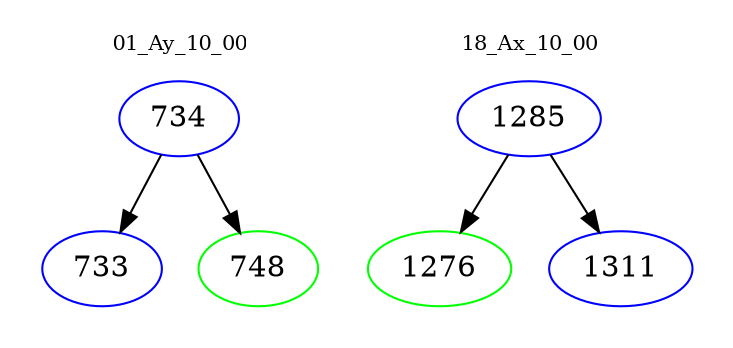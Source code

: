 digraph{
subgraph cluster_0 {
color = white
label = "01_Ay_10_00";
fontsize=10;
T0_734 [label="734", color="blue"]
T0_734 -> T0_733 [color="black"]
T0_733 [label="733", color="blue"]
T0_734 -> T0_748 [color="black"]
T0_748 [label="748", color="green"]
}
subgraph cluster_1 {
color = white
label = "18_Ax_10_00";
fontsize=10;
T1_1285 [label="1285", color="blue"]
T1_1285 -> T1_1276 [color="black"]
T1_1276 [label="1276", color="green"]
T1_1285 -> T1_1311 [color="black"]
T1_1311 [label="1311", color="blue"]
}
}
